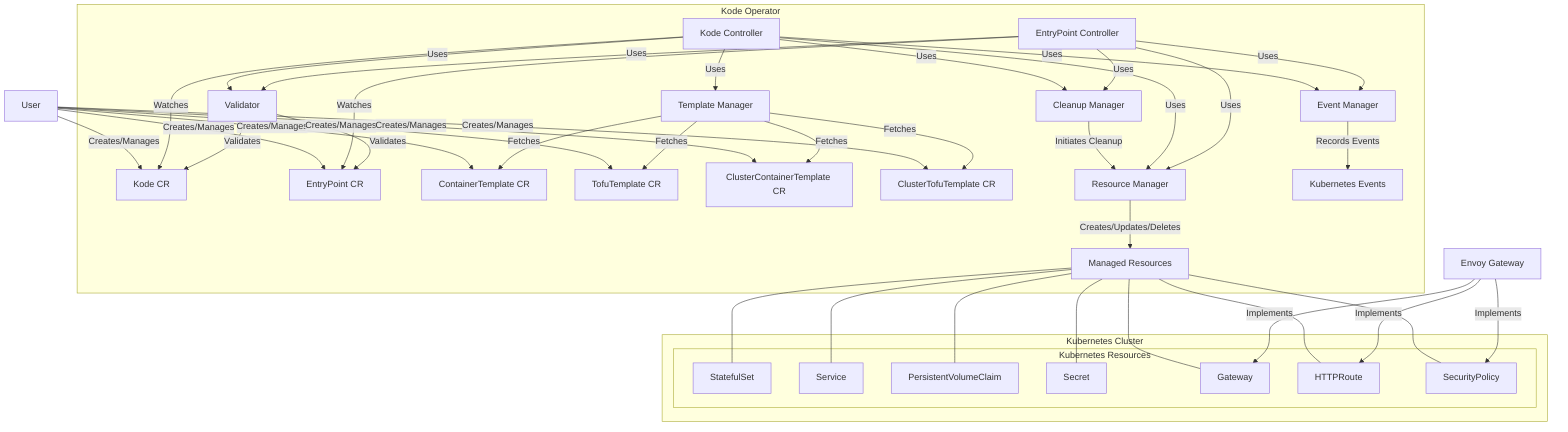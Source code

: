 graph TD
    A[User] -->|Creates/Manages| B[Kode CR]
    A -->|Creates/Manages| C[EntryPoint CR]
    A -->|Creates/Manages| D[ContainerTemplate CR]
    A -->|Creates/Manages| V[TofuTemplate CR]
    A -->|Creates/Manages| W[ClusterContainerTemplate CR]
    A -->|Creates/Manages| X[ClusterTofuTemplate CR]

    subgraph "Kode Operator"
        E[Kode Controller] -->|Watches| B
        F[EntryPoint Controller] -->|Watches| C
        G[Template Manager] -->|Fetches| D
        G -->|Fetches| V
        G -->|Fetches| W
        G -->|Fetches| X
        H[Resource Manager] -->|Creates/Updates/Deletes| I[Kubernetes Resources]
        J[Cleanup Manager] -->|Initiates Cleanup| H
        K[Event Manager] -->|Records Events| L[Kubernetes Events]
        M[Validator] -->|Validates| B
        M -->|Validates| C
    end

    E -->|Uses| G
    E -->|Uses| H
    E -->|Uses| J
    E -->|Uses| K
    E -->|Uses| M

    F -->|Uses| H
    F -->|Uses| J
    F -->|Uses| K
    F -->|Uses| M

    subgraph "Kubernetes Cluster"
        L[Kubernetes Events]
        subgraph "Kubernetes Resources"
            I[Managed Resources]
            N[StatefulSet]
            O[Service]
            P[PersistentVolumeClaim]
            Q[Secret]
            R[Gateway]
            S[HTTPRoute]
            T[SecurityPolicy]
        end
    end

    I --- N
    I --- O
    I --- P
    I --- Q
    I --- R
    I --- S
    I --- T

    U[Envoy Gateway] -->|Implements| R
    U -->|Implements| S
    U -->|Implements| T